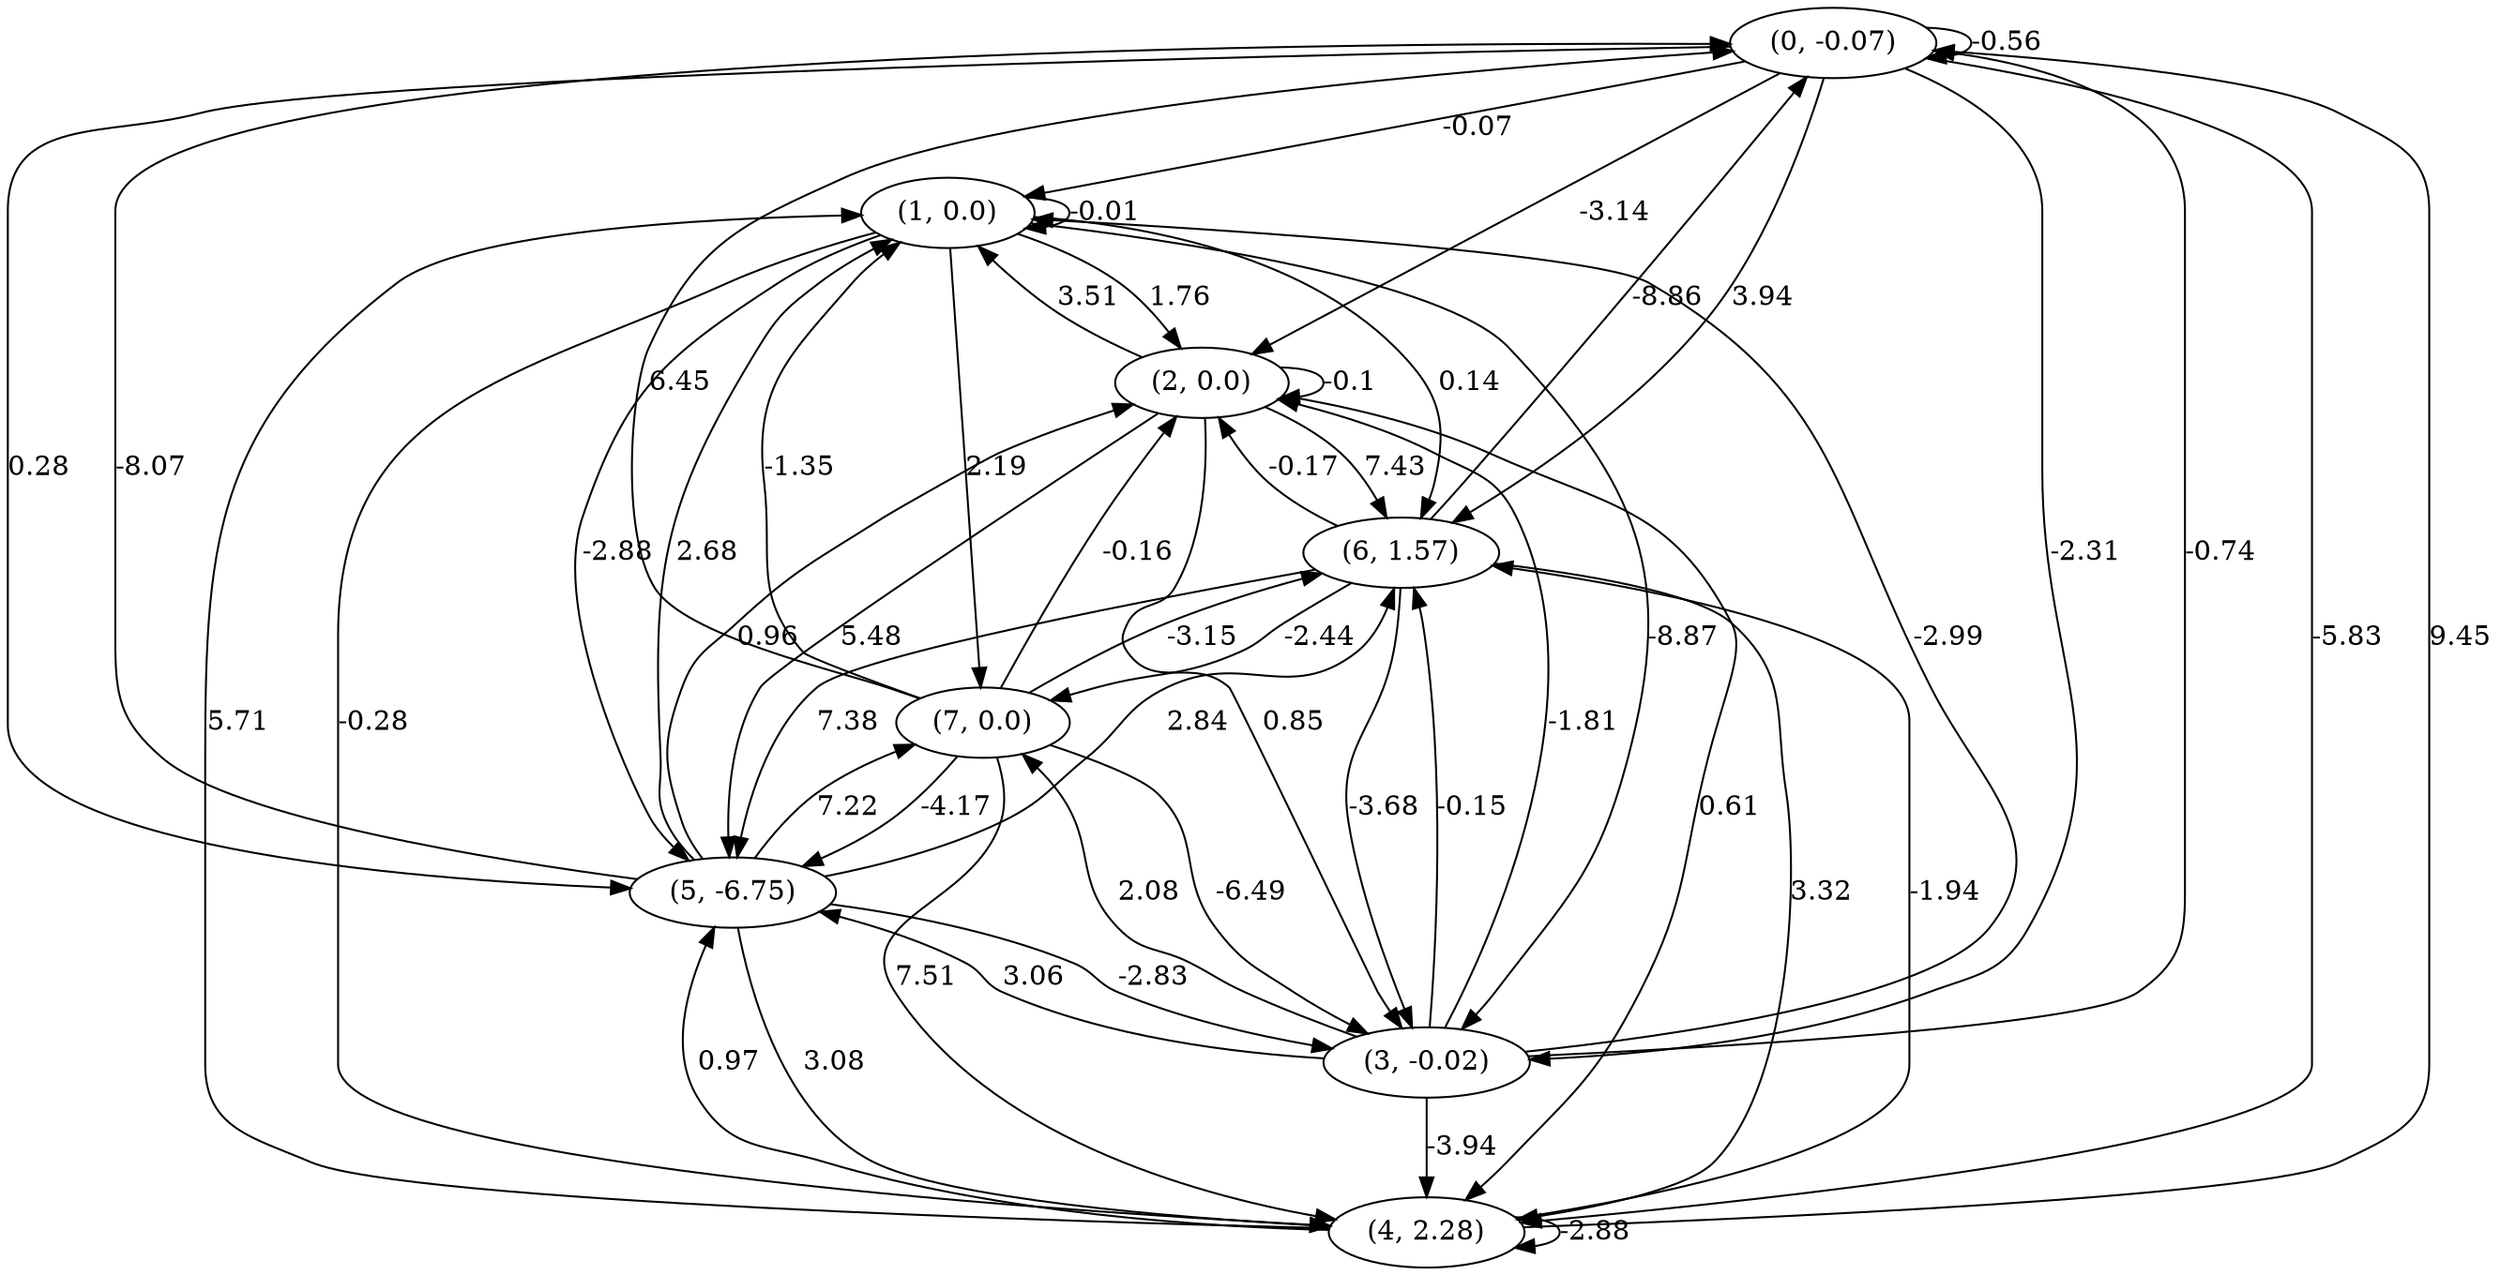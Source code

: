 digraph {
    0 [ label = "(0, -0.07)" ]
    1 [ label = "(1, 0.0)" ]
    2 [ label = "(2, 0.0)" ]
    3 [ label = "(3, -0.02)" ]
    4 [ label = "(4, 2.28)" ]
    5 [ label = "(5, -6.75)" ]
    6 [ label = "(6, 1.57)" ]
    7 [ label = "(7, 0.0)" ]
    0 -> 0 [ label = "-0.56" ]
    1 -> 1 [ label = "-0.01" ]
    2 -> 2 [ label = "-0.1" ]
    4 -> 4 [ label = "-2.88" ]
    3 -> 0 [ label = "-0.74" ]
    4 -> 0 [ label = "9.45" ]
    5 -> 0 [ label = "-8.07" ]
    6 -> 0 [ label = "-8.86" ]
    7 -> 0 [ label = "6.45" ]
    0 -> 1 [ label = "-0.07" ]
    2 -> 1 [ label = "3.51" ]
    3 -> 1 [ label = "-2.99" ]
    4 -> 1 [ label = "5.71" ]
    5 -> 1 [ label = "2.68" ]
    7 -> 1 [ label = "-1.35" ]
    0 -> 2 [ label = "-3.14" ]
    1 -> 2 [ label = "1.76" ]
    3 -> 2 [ label = "-1.81" ]
    5 -> 2 [ label = "0.96" ]
    6 -> 2 [ label = "-0.17" ]
    7 -> 2 [ label = "-0.16" ]
    0 -> 3 [ label = "-2.31" ]
    1 -> 3 [ label = "-8.87" ]
    2 -> 3 [ label = "0.85" ]
    5 -> 3 [ label = "-2.83" ]
    6 -> 3 [ label = "-3.68" ]
    7 -> 3 [ label = "-6.49" ]
    0 -> 4 [ label = "-5.83" ]
    1 -> 4 [ label = "-0.28" ]
    2 -> 4 [ label = "0.61" ]
    3 -> 4 [ label = "-3.94" ]
    5 -> 4 [ label = "3.08" ]
    6 -> 4 [ label = "3.32" ]
    7 -> 4 [ label = "7.51" ]
    0 -> 5 [ label = "0.28" ]
    1 -> 5 [ label = "-2.88" ]
    2 -> 5 [ label = "5.48" ]
    3 -> 5 [ label = "3.06" ]
    4 -> 5 [ label = "0.97" ]
    6 -> 5 [ label = "7.38" ]
    7 -> 5 [ label = "-4.17" ]
    0 -> 6 [ label = "3.94" ]
    1 -> 6 [ label = "0.14" ]
    2 -> 6 [ label = "7.43" ]
    3 -> 6 [ label = "-0.15" ]
    4 -> 6 [ label = "-1.94" ]
    5 -> 6 [ label = "2.84" ]
    7 -> 6 [ label = "-3.15" ]
    1 -> 7 [ label = "2.19" ]
    3 -> 7 [ label = "2.08" ]
    5 -> 7 [ label = "7.22" ]
    6 -> 7 [ label = "-2.44" ]
}

